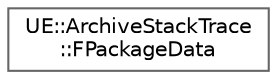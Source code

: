 digraph "Graphical Class Hierarchy"
{
 // INTERACTIVE_SVG=YES
 // LATEX_PDF_SIZE
  bgcolor="transparent";
  edge [fontname=Helvetica,fontsize=10,labelfontname=Helvetica,labelfontsize=10];
  node [fontname=Helvetica,fontsize=10,shape=box,height=0.2,width=0.4];
  rankdir="LR";
  Node0 [id="Node000000",label="UE::ArchiveStackTrace\l::FPackageData",height=0.2,width=0.4,color="grey40", fillcolor="white", style="filled",URL="$db/d1a/structUE_1_1ArchiveStackTrace_1_1FPackageData.html",tooltip=" "];
}
